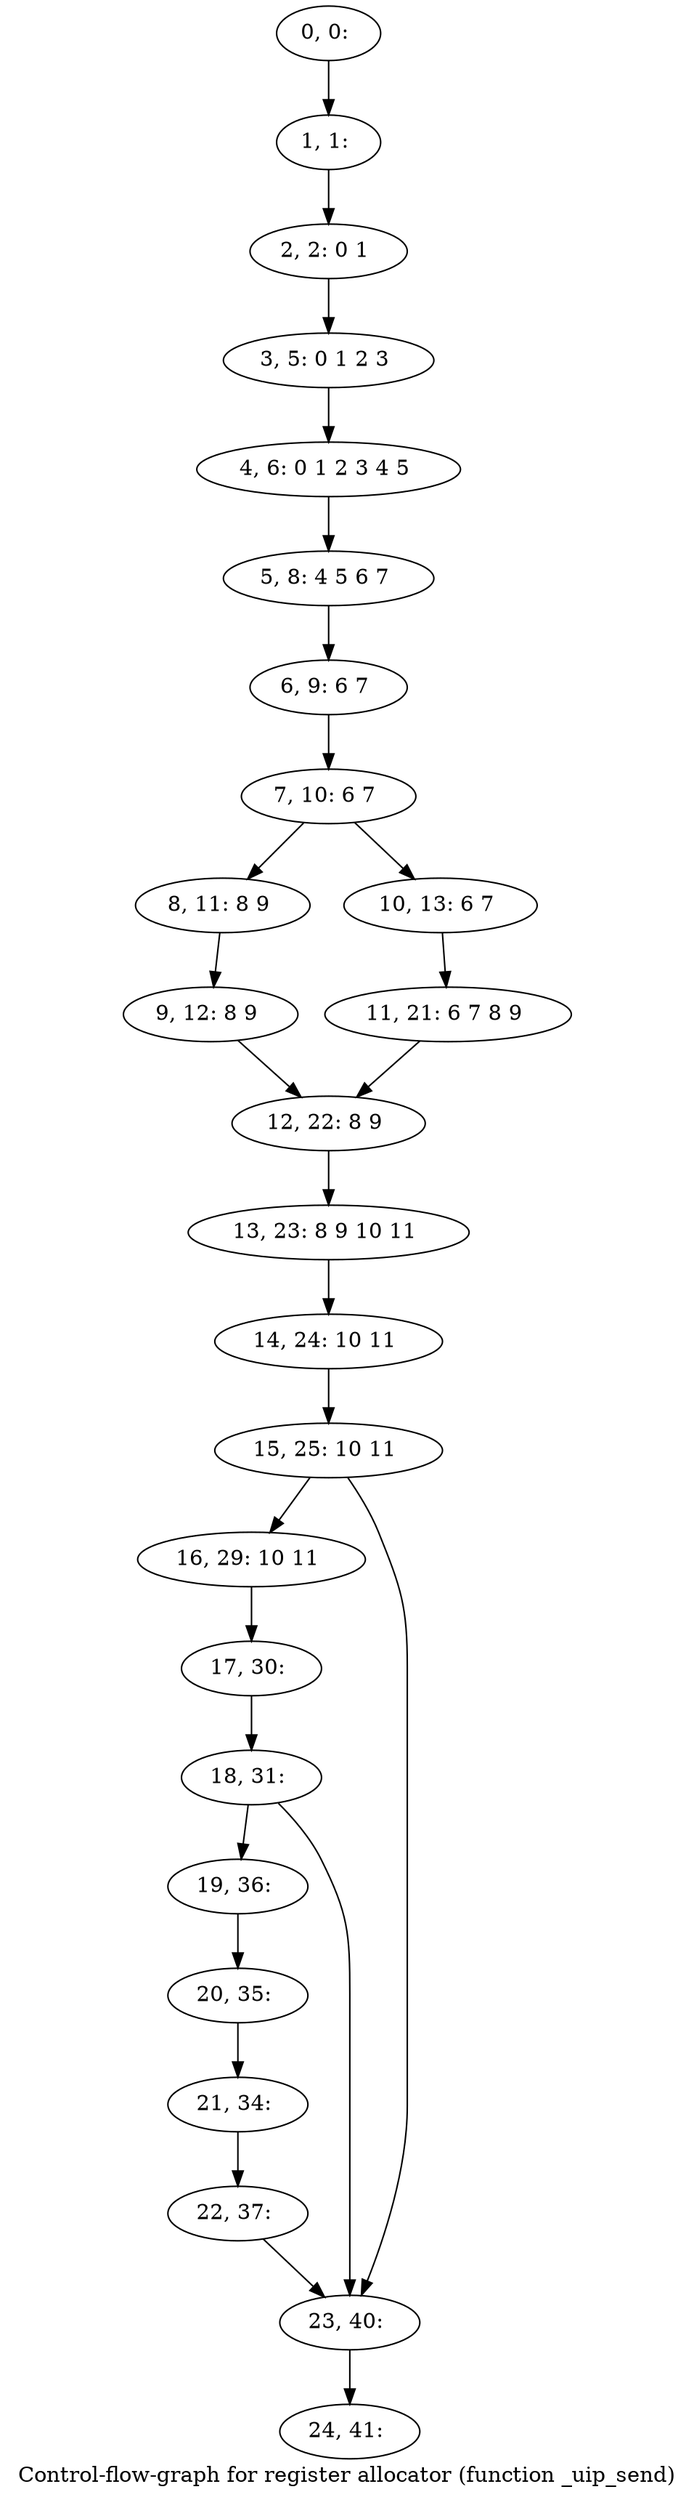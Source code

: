 digraph G {
graph [label="Control-flow-graph for register allocator (function _uip_send)"]
0[label="0, 0: "];
1[label="1, 1: "];
2[label="2, 2: 0 1 "];
3[label="3, 5: 0 1 2 3 "];
4[label="4, 6: 0 1 2 3 4 5 "];
5[label="5, 8: 4 5 6 7 "];
6[label="6, 9: 6 7 "];
7[label="7, 10: 6 7 "];
8[label="8, 11: 8 9 "];
9[label="9, 12: 8 9 "];
10[label="10, 13: 6 7 "];
11[label="11, 21: 6 7 8 9 "];
12[label="12, 22: 8 9 "];
13[label="13, 23: 8 9 10 11 "];
14[label="14, 24: 10 11 "];
15[label="15, 25: 10 11 "];
16[label="16, 29: 10 11 "];
17[label="17, 30: "];
18[label="18, 31: "];
19[label="19, 36: "];
20[label="20, 35: "];
21[label="21, 34: "];
22[label="22, 37: "];
23[label="23, 40: "];
24[label="24, 41: "];
0->1 ;
1->2 ;
2->3 ;
3->4 ;
4->5 ;
5->6 ;
6->7 ;
7->8 ;
7->10 ;
8->9 ;
9->12 ;
10->11 ;
11->12 ;
12->13 ;
13->14 ;
14->15 ;
15->16 ;
15->23 ;
16->17 ;
17->18 ;
18->19 ;
18->23 ;
19->20 ;
20->21 ;
21->22 ;
22->23 ;
23->24 ;
}
